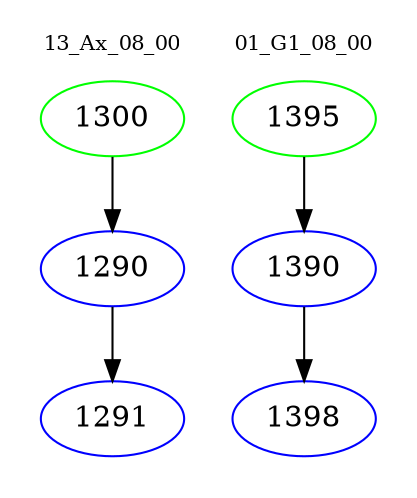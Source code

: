 digraph{
subgraph cluster_0 {
color = white
label = "13_Ax_08_00";
fontsize=10;
T0_1300 [label="1300", color="green"]
T0_1300 -> T0_1290 [color="black"]
T0_1290 [label="1290", color="blue"]
T0_1290 -> T0_1291 [color="black"]
T0_1291 [label="1291", color="blue"]
}
subgraph cluster_1 {
color = white
label = "01_G1_08_00";
fontsize=10;
T1_1395 [label="1395", color="green"]
T1_1395 -> T1_1390 [color="black"]
T1_1390 [label="1390", color="blue"]
T1_1390 -> T1_1398 [color="black"]
T1_1398 [label="1398", color="blue"]
}
}
